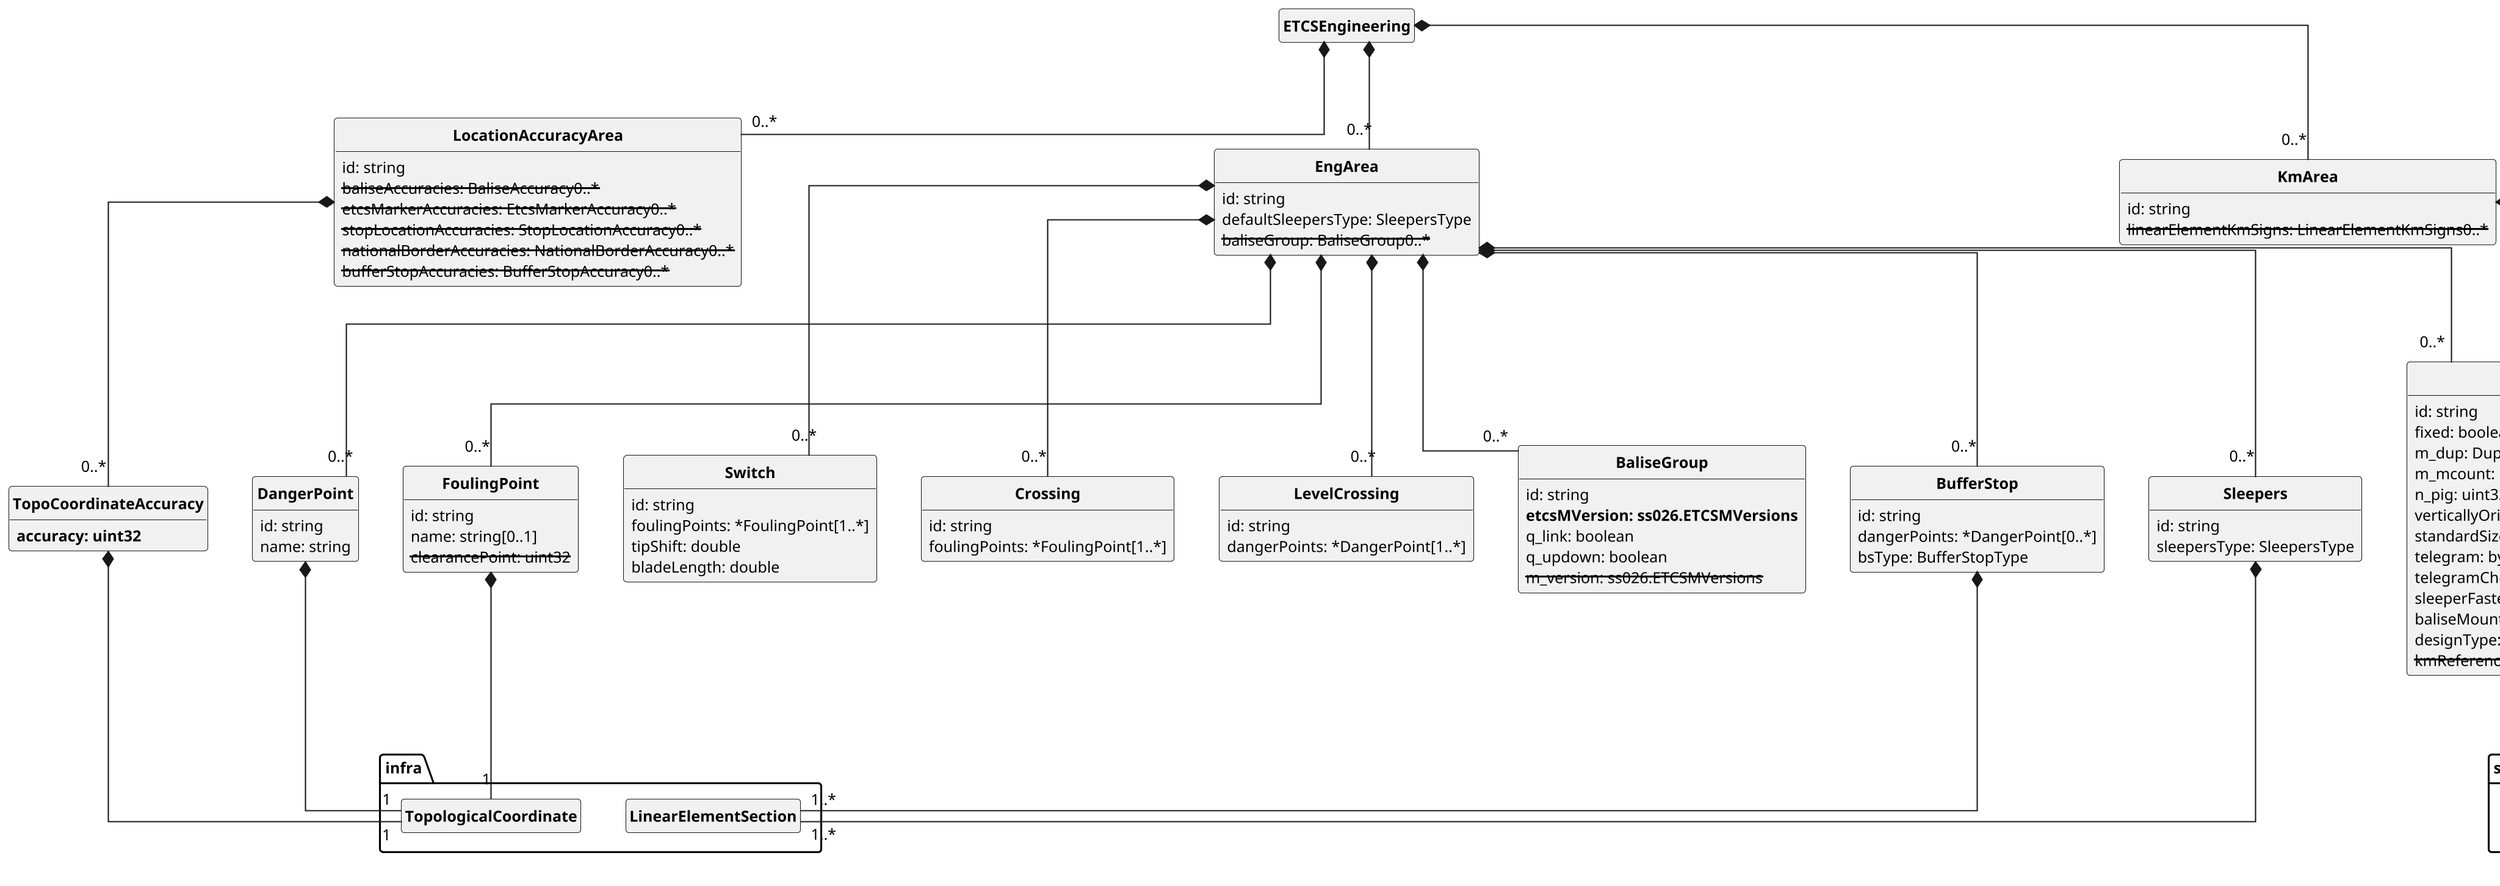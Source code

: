 @startuml
skinparam monochrome true
skinparam shadowing false
skinparam classAttributeIconSize 0
skinparam DefaultFontName arial
skinparam DefaultFontSize 12
skinparam ClassFontStyle bold
skinparam linetype ortho
skinparam dpi 200
hide empty fields
hide empty methods
hide circle

class BufferStop {
 id: string
 dangerPoints: *DangerPoint[0..*]
 bsType: BufferStopType
}

class Switch {
 id: string
 foulingPoints: *FoulingPoint[1..*]
 tipShift: double
 bladeLength: double
}

class Crossing {
 id: string
 foulingPoints: *FoulingPoint[1..*]
}

class LevelCrossing {
 id: string
 dangerPoints: *DangerPoint[1..*]
}

class BaliseGroup {
 id: string
 <b>etcsMVersion: ss026.ETCSMVersions</b>
 q_link: boolean
 q_updown: boolean
 <s>m_version: ss026.ETCSMVersions</s>
}

class Balise {
 id: string
 fixed: boolean
 m_dup: DuplicationType
 m_mcount: uint32
 n_pig: uint32
 verticallyOriented: boolean
 standardSize: boolean
 telegram: bytes
 telegramChecksum: string
 sleeperFastening: string
 baliseMountingSystem: string
 designType: string
 <s>kmReferenceMarker: *KilometricPost0..1</s>
}

class Sleepers {
 id: string
 sleepersType: SleepersType
}

class DangerPoint {
 id: string
 name: string
}

class FoulingPoint {
 id: string
 name: string[0..1]
 <s>clearancePoint: uint32</s>
}

class EngArea {
 id: string
 defaultSleepersType: SleepersType
 <s>baliseGroup: BaliseGroup0..*</s>
}

class LocationAccuracyArea {
 id: string
 <s>baliseAccuracies: BaliseAccuracy0..*</s>
 <s>etcsMarkerAccuracies: EtcsMarkerAccuracy0..*</s>
 <s>stopLocationAccuracies: StopLocationAccuracy0..*</s>
 <s>nationalBorderAccuracies: NationalBorderAccuracy0..*</s>
 <s>bufferStopAccuracies: BufferStopAccuracy0..*</s>
}

class TopoCoordinateAccuracy {
 <b>accuracy: uint32</b>
}

class LinearElementKm {
 <b>linearElement: *infra.LinearElement</b>
}

class KilometricPost {
 pos: uint32
 <b>kilometer: int32</b>
 kmPostName: string[0..1]
 <s>kilometerNumber: uint32</s>
}

class KmArea {
 id: string
 <s>linearElementKmSigns: LinearElementKmSigns0..*</s>
}

class ETCSEngineering {
}

BufferStop *-- "1..*" infra.LinearElementSection
Balise *-- "0..*" ss026.BalisePacket
Sleepers *-- "1..*" infra.LinearElementSection
DangerPoint *-- "1" infra.TopologicalCoordinate
FoulingPoint *-- "1" infra.TopologicalCoordinate
EngArea *-- "0..*" Switch
EngArea *-- "0..*" Crossing
EngArea *-- "0..*" LevelCrossing
EngArea *-- "0..*" BaliseGroup
EngArea *-- "0..*" Balise
EngArea *-- "0..*" Sleepers
EngArea *-- "0..*" DangerPoint
EngArea *-- "0..*" FoulingPoint
EngArea *-- "0..*" BufferStop
LocationAccuracyArea *-- "0..*" TopoCoordinateAccuracy
TopoCoordinateAccuracy *-- "1" infra.TopologicalCoordinate
LinearElementKm *-- "0..*" KilometricPost
KmArea *-- "0..*" LinearElementKm
ETCSEngineering *-- "0..*" EngArea
ETCSEngineering *-- "0..*" LocationAccuracyArea
ETCSEngineering *-- "0..*" KmArea
@enduml